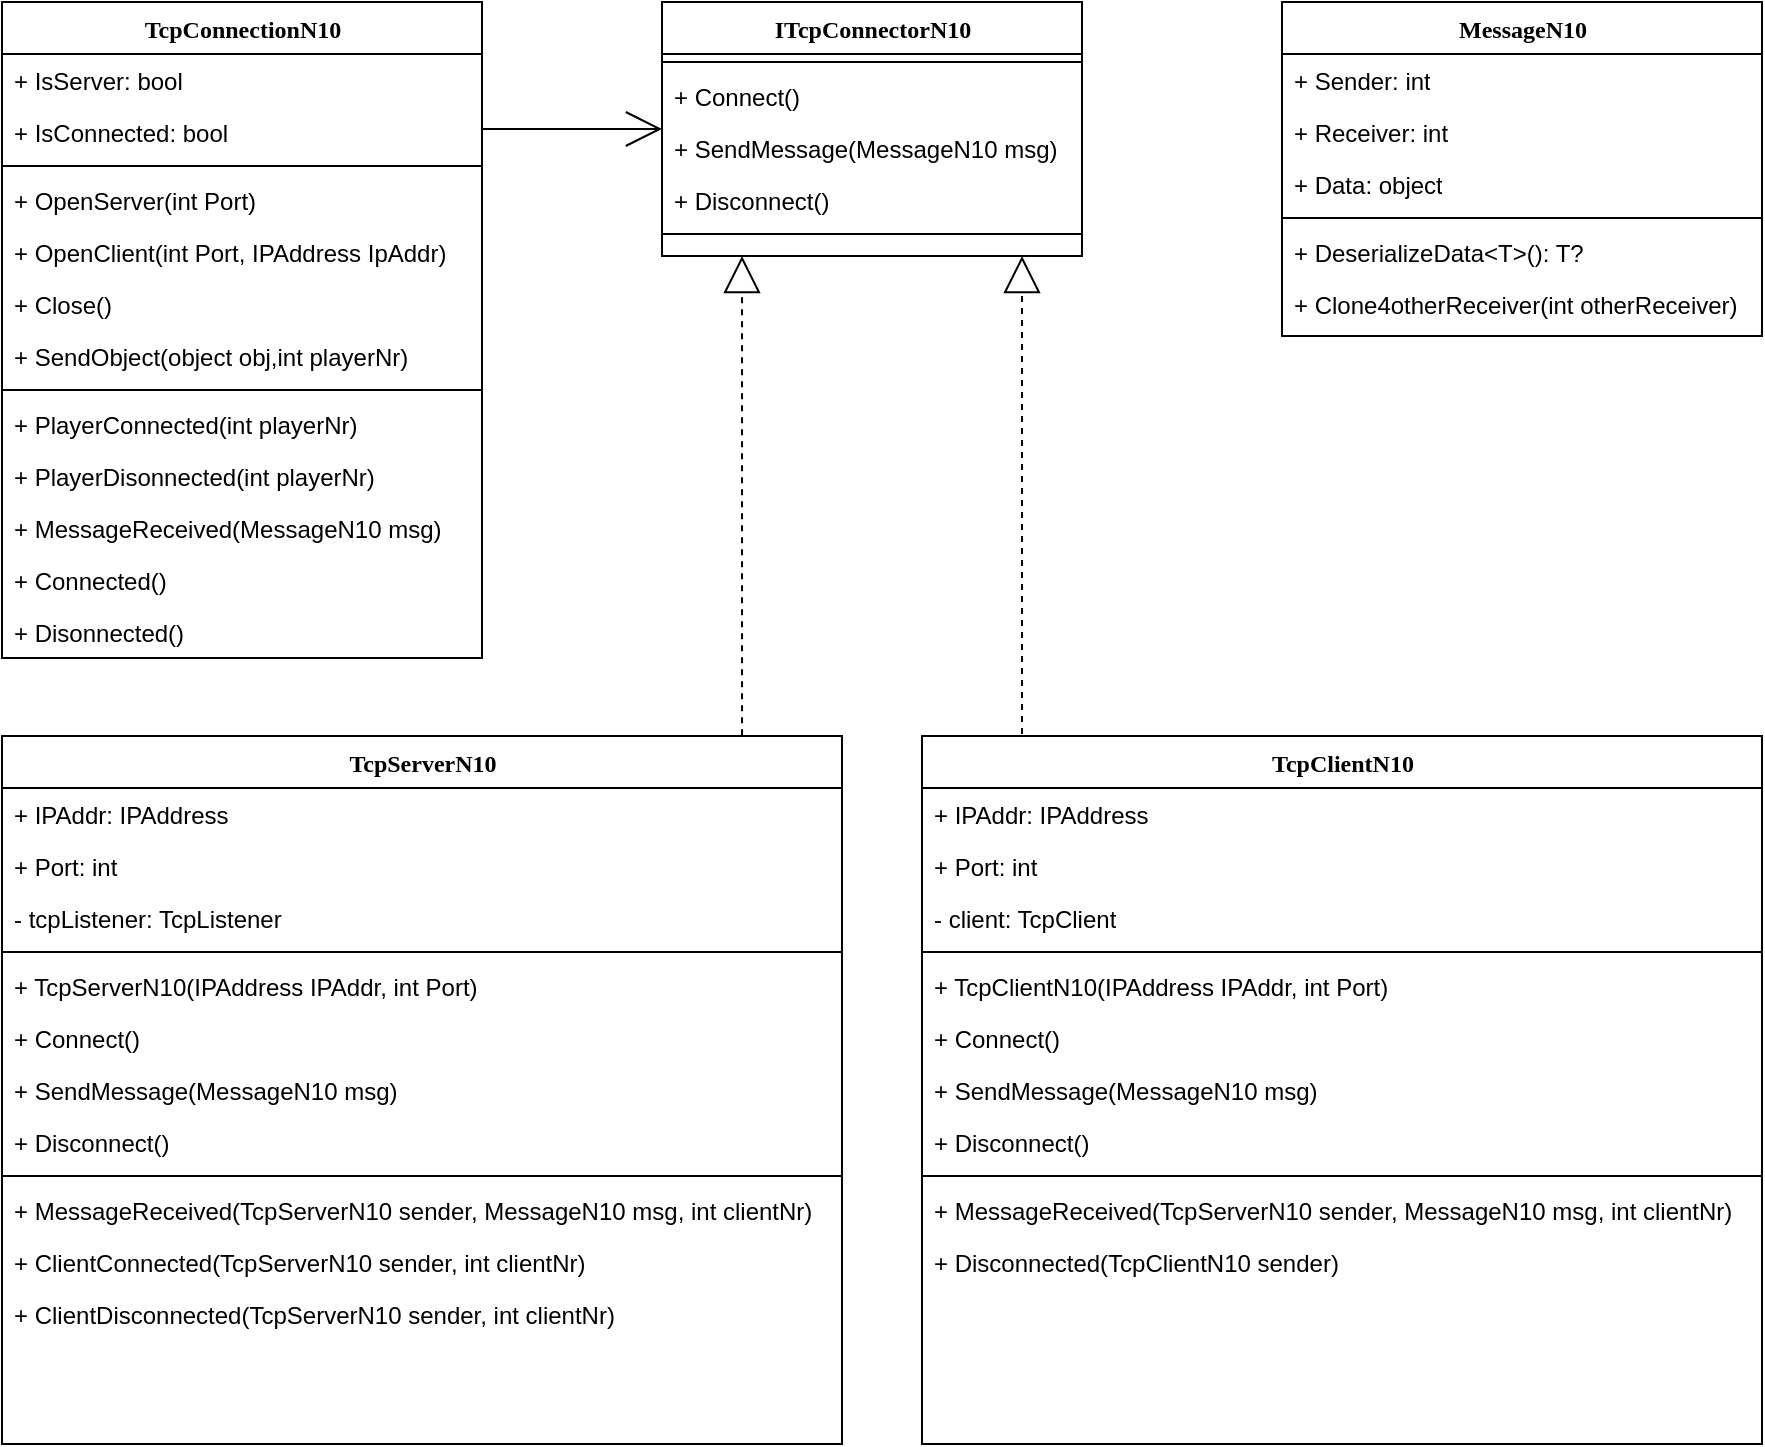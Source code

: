 <mxfile version="15.4.0" type="device"><diagram name="Page-1" id="9f46799a-70d6-7492-0946-bef42562c5a5"><mxGraphModel dx="1878" dy="746" grid="1" gridSize="10" guides="1" tooltips="1" connect="1" arrows="1" fold="1" page="1" pageScale="1" pageWidth="1100" pageHeight="850" background="none" math="0" shadow="0"><root><mxCell id="0"/><mxCell id="1" parent="0"/><mxCell id="78961159f06e98e8-17" value="TcpConnectionN10" style="swimlane;html=1;fontStyle=1;align=center;verticalAlign=top;childLayout=stackLayout;horizontal=1;startSize=26;horizontalStack=0;resizeParent=1;resizeLast=0;collapsible=1;marginBottom=0;swimlaneFillColor=#ffffff;rounded=0;shadow=0;comic=0;labelBackgroundColor=none;strokeWidth=1;fillColor=none;fontFamily=Verdana;fontSize=12" parent="1" vertex="1"><mxGeometry x="90" y="83" width="240" height="328" as="geometry"/></mxCell><mxCell id="78961159f06e98e8-21" value="+ IsServer: bool" style="text;html=1;strokeColor=none;fillColor=none;align=left;verticalAlign=top;spacingLeft=4;spacingRight=4;whiteSpace=wrap;overflow=hidden;rotatable=0;points=[[0,0.5],[1,0.5]];portConstraint=eastwest;" parent="78961159f06e98e8-17" vertex="1"><mxGeometry y="26" width="240" height="26" as="geometry"/></mxCell><mxCell id="78961159f06e98e8-23" value="+ IsConnected: bool" style="text;html=1;strokeColor=none;fillColor=none;align=left;verticalAlign=top;spacingLeft=4;spacingRight=4;whiteSpace=wrap;overflow=hidden;rotatable=0;points=[[0,0.5],[1,0.5]];portConstraint=eastwest;" parent="78961159f06e98e8-17" vertex="1"><mxGeometry y="52" width="240" height="26" as="geometry"/></mxCell><mxCell id="78961159f06e98e8-19" value="" style="line;html=1;strokeWidth=1;fillColor=none;align=left;verticalAlign=middle;spacingTop=-1;spacingLeft=3;spacingRight=3;rotatable=0;labelPosition=right;points=[];portConstraint=eastwest;" parent="78961159f06e98e8-17" vertex="1"><mxGeometry y="78" width="240" height="8" as="geometry"/></mxCell><mxCell id="78961159f06e98e8-20" value="+ OpenServer(int Port)" style="text;html=1;strokeColor=none;fillColor=none;align=left;verticalAlign=top;spacingLeft=4;spacingRight=4;whiteSpace=wrap;overflow=hidden;rotatable=0;points=[[0,0.5],[1,0.5]];portConstraint=eastwest;" parent="78961159f06e98e8-17" vertex="1"><mxGeometry y="86" width="240" height="26" as="geometry"/></mxCell><mxCell id="78961159f06e98e8-27" value="+ OpenClient(int Port, IPAddress IpAddr)" style="text;html=1;strokeColor=none;fillColor=none;align=left;verticalAlign=top;spacingLeft=4;spacingRight=4;whiteSpace=wrap;overflow=hidden;rotatable=0;points=[[0,0.5],[1,0.5]];portConstraint=eastwest;" parent="78961159f06e98e8-17" vertex="1"><mxGeometry y="112" width="240" height="26" as="geometry"/></mxCell><mxCell id="KiWU7-vlbnloucQOmZti-1" value="+ Close()" style="text;html=1;strokeColor=none;fillColor=none;align=left;verticalAlign=top;spacingLeft=4;spacingRight=4;whiteSpace=wrap;overflow=hidden;rotatable=0;points=[[0,0.5],[1,0.5]];portConstraint=eastwest;" vertex="1" parent="78961159f06e98e8-17"><mxGeometry y="138" width="240" height="26" as="geometry"/></mxCell><mxCell id="KiWU7-vlbnloucQOmZti-2" value="+ SendObject(object obj,int playerNr)" style="text;html=1;strokeColor=none;fillColor=none;align=left;verticalAlign=top;spacingLeft=4;spacingRight=4;whiteSpace=wrap;overflow=hidden;rotatable=0;points=[[0,0.5],[1,0.5]];portConstraint=eastwest;" vertex="1" parent="78961159f06e98e8-17"><mxGeometry y="164" width="240" height="26" as="geometry"/></mxCell><mxCell id="KiWU7-vlbnloucQOmZti-3" value="" style="line;html=1;strokeWidth=1;fillColor=none;align=left;verticalAlign=middle;spacingTop=-1;spacingLeft=3;spacingRight=3;rotatable=0;labelPosition=right;points=[];portConstraint=eastwest;" vertex="1" parent="78961159f06e98e8-17"><mxGeometry y="190" width="240" height="8" as="geometry"/></mxCell><mxCell id="KiWU7-vlbnloucQOmZti-4" value="+ PlayerConnected(int playerNr)" style="text;html=1;strokeColor=none;fillColor=none;align=left;verticalAlign=top;spacingLeft=4;spacingRight=4;whiteSpace=wrap;overflow=hidden;rotatable=0;points=[[0,0.5],[1,0.5]];portConstraint=eastwest;" vertex="1" parent="78961159f06e98e8-17"><mxGeometry y="198" width="240" height="26" as="geometry"/></mxCell><mxCell id="KiWU7-vlbnloucQOmZti-5" value="+ PlayerDisonnected(int playerNr)" style="text;html=1;strokeColor=none;fillColor=none;align=left;verticalAlign=top;spacingLeft=4;spacingRight=4;whiteSpace=wrap;overflow=hidden;rotatable=0;points=[[0,0.5],[1,0.5]];portConstraint=eastwest;" vertex="1" parent="78961159f06e98e8-17"><mxGeometry y="224" width="240" height="26" as="geometry"/></mxCell><mxCell id="KiWU7-vlbnloucQOmZti-6" value="+ MessageReceived(MessageN10 msg)" style="text;html=1;strokeColor=none;fillColor=none;align=left;verticalAlign=top;spacingLeft=4;spacingRight=4;whiteSpace=wrap;overflow=hidden;rotatable=0;points=[[0,0.5],[1,0.5]];portConstraint=eastwest;" vertex="1" parent="78961159f06e98e8-17"><mxGeometry y="250" width="240" height="26" as="geometry"/></mxCell><mxCell id="KiWU7-vlbnloucQOmZti-7" value="+ Connected()" style="text;html=1;strokeColor=none;fillColor=none;align=left;verticalAlign=top;spacingLeft=4;spacingRight=4;whiteSpace=wrap;overflow=hidden;rotatable=0;points=[[0,0.5],[1,0.5]];portConstraint=eastwest;" vertex="1" parent="78961159f06e98e8-17"><mxGeometry y="276" width="240" height="26" as="geometry"/></mxCell><mxCell id="KiWU7-vlbnloucQOmZti-8" value="+ Disonnected()" style="text;html=1;strokeColor=none;fillColor=none;align=left;verticalAlign=top;spacingLeft=4;spacingRight=4;whiteSpace=wrap;overflow=hidden;rotatable=0;points=[[0,0.5],[1,0.5]];portConstraint=eastwest;" vertex="1" parent="78961159f06e98e8-17"><mxGeometry y="302" width="240" height="26" as="geometry"/></mxCell><mxCell id="78961159f06e98e8-30" value="ITcpConnectorN10" style="swimlane;html=1;fontStyle=1;align=center;verticalAlign=top;childLayout=stackLayout;horizontal=1;startSize=26;horizontalStack=0;resizeParent=1;resizeLast=0;collapsible=1;marginBottom=0;swimlaneFillColor=#ffffff;rounded=0;shadow=0;comic=0;labelBackgroundColor=none;strokeWidth=1;fillColor=none;fontFamily=Verdana;fontSize=12" parent="1" vertex="1"><mxGeometry x="420" y="83" width="210" height="127" as="geometry"/></mxCell><mxCell id="78961159f06e98e8-38" value="" style="line;html=1;strokeWidth=1;fillColor=none;align=left;verticalAlign=middle;spacingTop=-1;spacingLeft=3;spacingRight=3;rotatable=0;labelPosition=right;points=[];portConstraint=eastwest;" parent="78961159f06e98e8-30" vertex="1"><mxGeometry y="26" width="210" height="8" as="geometry"/></mxCell><mxCell id="78961159f06e98e8-39" value="+ Connect()" style="text;html=1;strokeColor=none;fillColor=none;align=left;verticalAlign=top;spacingLeft=4;spacingRight=4;whiteSpace=wrap;overflow=hidden;rotatable=0;points=[[0,0.5],[1,0.5]];portConstraint=eastwest;" parent="78961159f06e98e8-30" vertex="1"><mxGeometry y="34" width="210" height="26" as="geometry"/></mxCell><mxCell id="78961159f06e98e8-40" value="+ SendMessage(MessageN10 msg)" style="text;html=1;strokeColor=none;fillColor=none;align=left;verticalAlign=top;spacingLeft=4;spacingRight=4;whiteSpace=wrap;overflow=hidden;rotatable=0;points=[[0,0.5],[1,0.5]];portConstraint=eastwest;" parent="78961159f06e98e8-30" vertex="1"><mxGeometry y="60" width="210" height="26" as="geometry"/></mxCell><mxCell id="78961159f06e98e8-42" value="+ Disconnect()" style="text;html=1;strokeColor=none;fillColor=none;align=left;verticalAlign=top;spacingLeft=4;spacingRight=4;whiteSpace=wrap;overflow=hidden;rotatable=0;points=[[0,0.5],[1,0.5]];portConstraint=eastwest;" parent="78961159f06e98e8-30" vertex="1"><mxGeometry y="86" width="210" height="26" as="geometry"/></mxCell><mxCell id="KiWU7-vlbnloucQOmZti-9" value="" style="line;html=1;strokeWidth=1;fillColor=none;align=left;verticalAlign=middle;spacingTop=-1;spacingLeft=3;spacingRight=3;rotatable=0;labelPosition=right;points=[];portConstraint=eastwest;" vertex="1" parent="78961159f06e98e8-30"><mxGeometry y="112" width="210" height="8" as="geometry"/></mxCell><mxCell id="78961159f06e98e8-43" value="MessageN10" style="swimlane;html=1;fontStyle=1;align=center;verticalAlign=top;childLayout=stackLayout;horizontal=1;startSize=26;horizontalStack=0;resizeParent=1;resizeLast=0;collapsible=1;marginBottom=0;swimlaneFillColor=#ffffff;rounded=0;shadow=0;comic=0;labelBackgroundColor=none;strokeWidth=1;fillColor=none;fontFamily=Verdana;fontSize=12" parent="1" vertex="1"><mxGeometry x="730" y="83" width="240" height="167" as="geometry"/></mxCell><mxCell id="78961159f06e98e8-44" value="+ Sender: int" style="text;html=1;strokeColor=none;fillColor=none;align=left;verticalAlign=top;spacingLeft=4;spacingRight=4;whiteSpace=wrap;overflow=hidden;rotatable=0;points=[[0,0.5],[1,0.5]];portConstraint=eastwest;" parent="78961159f06e98e8-43" vertex="1"><mxGeometry y="26" width="240" height="26" as="geometry"/></mxCell><mxCell id="78961159f06e98e8-45" value="+ Receiver: int" style="text;html=1;strokeColor=none;fillColor=none;align=left;verticalAlign=top;spacingLeft=4;spacingRight=4;whiteSpace=wrap;overflow=hidden;rotatable=0;points=[[0,0.5],[1,0.5]];portConstraint=eastwest;" parent="78961159f06e98e8-43" vertex="1"><mxGeometry y="52" width="240" height="26" as="geometry"/></mxCell><mxCell id="78961159f06e98e8-49" value="+ Data: object" style="text;html=1;strokeColor=none;fillColor=none;align=left;verticalAlign=top;spacingLeft=4;spacingRight=4;whiteSpace=wrap;overflow=hidden;rotatable=0;points=[[0,0.5],[1,0.5]];portConstraint=eastwest;" parent="78961159f06e98e8-43" vertex="1"><mxGeometry y="78" width="240" height="26" as="geometry"/></mxCell><mxCell id="78961159f06e98e8-51" value="" style="line;html=1;strokeWidth=1;fillColor=none;align=left;verticalAlign=middle;spacingTop=-1;spacingLeft=3;spacingRight=3;rotatable=0;labelPosition=right;points=[];portConstraint=eastwest;" parent="78961159f06e98e8-43" vertex="1"><mxGeometry y="104" width="240" height="8" as="geometry"/></mxCell><mxCell id="78961159f06e98e8-52" value="+ DeserializeData&amp;lt;T&amp;gt;(): T?" style="text;html=1;strokeColor=none;fillColor=none;align=left;verticalAlign=top;spacingLeft=4;spacingRight=4;whiteSpace=wrap;overflow=hidden;rotatable=0;points=[[0,0.5],[1,0.5]];portConstraint=eastwest;" parent="78961159f06e98e8-43" vertex="1"><mxGeometry y="112" width="240" height="26" as="geometry"/></mxCell><mxCell id="78961159f06e98e8-53" value="+ Clone4otherReceiver(int otherReceiver)" style="text;html=1;strokeColor=none;fillColor=none;align=left;verticalAlign=top;spacingLeft=4;spacingRight=4;whiteSpace=wrap;overflow=hidden;rotatable=0;points=[[0,0.5],[1,0.5]];portConstraint=eastwest;" parent="78961159f06e98e8-43" vertex="1"><mxGeometry y="138" width="240" height="26" as="geometry"/></mxCell><mxCell id="78961159f06e98e8-128" style="edgeStyle=orthogonalEdgeStyle;html=1;labelBackgroundColor=none;startFill=0;startSize=8;endArrow=block;endFill=0;endSize=16;fontFamily=Verdana;fontSize=12;dashed=1;exitX=0.881;exitY=-0.001;exitDx=0;exitDy=0;rounded=0;exitPerimeter=0;" parent="1" source="78961159f06e98e8-82" edge="1"><mxGeometry relative="1" as="geometry"><Array as="points"><mxPoint x="460" y="270"/><mxPoint x="460" y="270"/></Array><mxPoint x="460" y="210" as="targetPoint"/></mxGeometry></mxCell><mxCell id="78961159f06e98e8-82" value="TcpServerN10" style="swimlane;html=1;fontStyle=1;align=center;verticalAlign=top;childLayout=stackLayout;horizontal=1;startSize=26;horizontalStack=0;resizeParent=1;resizeLast=0;collapsible=1;marginBottom=0;swimlaneFillColor=#ffffff;rounded=0;shadow=0;comic=0;labelBackgroundColor=none;strokeWidth=1;fillColor=none;fontFamily=Verdana;fontSize=12" parent="1" vertex="1"><mxGeometry x="90" y="450" width="420" height="354" as="geometry"/></mxCell><mxCell id="78961159f06e98e8-83" value="+ IPAddr: IPAddress" style="text;html=1;strokeColor=none;fillColor=none;align=left;verticalAlign=top;spacingLeft=4;spacingRight=4;whiteSpace=wrap;overflow=hidden;rotatable=0;points=[[0,0.5],[1,0.5]];portConstraint=eastwest;" parent="78961159f06e98e8-82" vertex="1"><mxGeometry y="26" width="420" height="26" as="geometry"/></mxCell><mxCell id="78961159f06e98e8-84" value="+ Port: int" style="text;html=1;strokeColor=none;fillColor=none;align=left;verticalAlign=top;spacingLeft=4;spacingRight=4;whiteSpace=wrap;overflow=hidden;rotatable=0;points=[[0,0.5],[1,0.5]];portConstraint=eastwest;" parent="78961159f06e98e8-82" vertex="1"><mxGeometry y="52" width="420" height="26" as="geometry"/></mxCell><mxCell id="78961159f06e98e8-85" value="- tcpListener: TcpListener" style="text;html=1;strokeColor=none;fillColor=none;align=left;verticalAlign=top;spacingLeft=4;spacingRight=4;whiteSpace=wrap;overflow=hidden;rotatable=0;points=[[0,0.5],[1,0.5]];portConstraint=eastwest;" parent="78961159f06e98e8-82" vertex="1"><mxGeometry y="78" width="420" height="26" as="geometry"/></mxCell><mxCell id="78961159f06e98e8-90" value="" style="line;html=1;strokeWidth=1;fillColor=none;align=left;verticalAlign=middle;spacingTop=-1;spacingLeft=3;spacingRight=3;rotatable=0;labelPosition=right;points=[];portConstraint=eastwest;" parent="78961159f06e98e8-82" vertex="1"><mxGeometry y="104" width="420" height="8" as="geometry"/></mxCell><mxCell id="78961159f06e98e8-91" value="+ TcpServerN10(IPAddress IPAddr, int Port)" style="text;html=1;strokeColor=none;fillColor=none;align=left;verticalAlign=top;spacingLeft=4;spacingRight=4;whiteSpace=wrap;overflow=hidden;rotatable=0;points=[[0,0.5],[1,0.5]];portConstraint=eastwest;" parent="78961159f06e98e8-82" vertex="1"><mxGeometry y="112" width="420" height="26" as="geometry"/></mxCell><mxCell id="78961159f06e98e8-94" value="+ Connect()" style="text;html=1;strokeColor=none;fillColor=none;align=left;verticalAlign=top;spacingLeft=4;spacingRight=4;whiteSpace=wrap;overflow=hidden;rotatable=0;points=[[0,0.5],[1,0.5]];portConstraint=eastwest;" parent="78961159f06e98e8-82" vertex="1"><mxGeometry y="138" width="420" height="26" as="geometry"/></mxCell><mxCell id="KiWU7-vlbnloucQOmZti-13" value="+ SendMessage(MessageN10 msg)" style="text;html=1;strokeColor=none;fillColor=none;align=left;verticalAlign=top;spacingLeft=4;spacingRight=4;whiteSpace=wrap;overflow=hidden;rotatable=0;points=[[0,0.5],[1,0.5]];portConstraint=eastwest;" vertex="1" parent="78961159f06e98e8-82"><mxGeometry y="164" width="420" height="26" as="geometry"/></mxCell><mxCell id="KiWU7-vlbnloucQOmZti-14" value="+ Disconnect()" style="text;html=1;strokeColor=none;fillColor=none;align=left;verticalAlign=top;spacingLeft=4;spacingRight=4;whiteSpace=wrap;overflow=hidden;rotatable=0;points=[[0,0.5],[1,0.5]];portConstraint=eastwest;" vertex="1" parent="78961159f06e98e8-82"><mxGeometry y="190" width="420" height="26" as="geometry"/></mxCell><mxCell id="KiWU7-vlbnloucQOmZti-15" value="" style="line;html=1;strokeWidth=1;fillColor=none;align=left;verticalAlign=middle;spacingTop=-1;spacingLeft=3;spacingRight=3;rotatable=0;labelPosition=right;points=[];portConstraint=eastwest;" vertex="1" parent="78961159f06e98e8-82"><mxGeometry y="216" width="420" height="8" as="geometry"/></mxCell><mxCell id="KiWU7-vlbnloucQOmZti-16" value="+ MessageReceived(TcpServerN10 sender, MessageN10 msg, int clientNr)" style="text;html=1;strokeColor=none;fillColor=none;align=left;verticalAlign=top;spacingLeft=4;spacingRight=4;whiteSpace=wrap;overflow=hidden;rotatable=0;points=[[0,0.5],[1,0.5]];portConstraint=eastwest;" vertex="1" parent="78961159f06e98e8-82"><mxGeometry y="224" width="420" height="26" as="geometry"/></mxCell><mxCell id="KiWU7-vlbnloucQOmZti-19" value="+ ClientConnected(TcpServerN10 sender, int clientNr)" style="text;html=1;strokeColor=none;fillColor=none;align=left;verticalAlign=top;spacingLeft=4;spacingRight=4;whiteSpace=wrap;overflow=hidden;rotatable=0;points=[[0,0.5],[1,0.5]];portConstraint=eastwest;" vertex="1" parent="78961159f06e98e8-82"><mxGeometry y="250" width="420" height="26" as="geometry"/></mxCell><mxCell id="KiWU7-vlbnloucQOmZti-20" value="+ ClientDisconnected(TcpServerN10 sender, int clientNr)" style="text;html=1;strokeColor=none;fillColor=none;align=left;verticalAlign=top;spacingLeft=4;spacingRight=4;whiteSpace=wrap;overflow=hidden;rotatable=0;points=[[0,0.5],[1,0.5]];portConstraint=eastwest;" vertex="1" parent="78961159f06e98e8-82"><mxGeometry y="276" width="420" height="26" as="geometry"/></mxCell><mxCell id="78961159f06e98e8-121" style="edgeStyle=elbowEdgeStyle;html=1;labelBackgroundColor=none;startFill=0;startSize=8;endArrow=open;endFill=0;endSize=16;fontFamily=Verdana;fontSize=12;elbow=vertical;" parent="1" source="78961159f06e98e8-17" target="78961159f06e98e8-30" edge="1"><mxGeometry relative="1" as="geometry"><mxPoint x="250" y="259.882" as="sourcePoint"/></mxGeometry></mxCell><mxCell id="KiWU7-vlbnloucQOmZti-21" value="TcpClientN10" style="swimlane;html=1;fontStyle=1;align=center;verticalAlign=top;childLayout=stackLayout;horizontal=1;startSize=26;horizontalStack=0;resizeParent=1;resizeLast=0;collapsible=1;marginBottom=0;swimlaneFillColor=#ffffff;rounded=0;shadow=0;comic=0;labelBackgroundColor=none;strokeWidth=1;fillColor=none;fontFamily=Verdana;fontSize=12" vertex="1" parent="1"><mxGeometry x="550" y="450" width="420" height="354" as="geometry"/></mxCell><mxCell id="KiWU7-vlbnloucQOmZti-22" value="+ IPAddr: IPAddress" style="text;html=1;strokeColor=none;fillColor=none;align=left;verticalAlign=top;spacingLeft=4;spacingRight=4;whiteSpace=wrap;overflow=hidden;rotatable=0;points=[[0,0.5],[1,0.5]];portConstraint=eastwest;" vertex="1" parent="KiWU7-vlbnloucQOmZti-21"><mxGeometry y="26" width="420" height="26" as="geometry"/></mxCell><mxCell id="KiWU7-vlbnloucQOmZti-23" value="+ Port: int" style="text;html=1;strokeColor=none;fillColor=none;align=left;verticalAlign=top;spacingLeft=4;spacingRight=4;whiteSpace=wrap;overflow=hidden;rotatable=0;points=[[0,0.5],[1,0.5]];portConstraint=eastwest;" vertex="1" parent="KiWU7-vlbnloucQOmZti-21"><mxGeometry y="52" width="420" height="26" as="geometry"/></mxCell><mxCell id="KiWU7-vlbnloucQOmZti-24" value="- client: TcpClient" style="text;html=1;strokeColor=none;fillColor=none;align=left;verticalAlign=top;spacingLeft=4;spacingRight=4;whiteSpace=wrap;overflow=hidden;rotatable=0;points=[[0,0.5],[1,0.5]];portConstraint=eastwest;" vertex="1" parent="KiWU7-vlbnloucQOmZti-21"><mxGeometry y="78" width="420" height="26" as="geometry"/></mxCell><mxCell id="KiWU7-vlbnloucQOmZti-25" value="" style="line;html=1;strokeWidth=1;fillColor=none;align=left;verticalAlign=middle;spacingTop=-1;spacingLeft=3;spacingRight=3;rotatable=0;labelPosition=right;points=[];portConstraint=eastwest;" vertex="1" parent="KiWU7-vlbnloucQOmZti-21"><mxGeometry y="104" width="420" height="8" as="geometry"/></mxCell><mxCell id="KiWU7-vlbnloucQOmZti-26" value="+ TcpClientN10(IPAddress IPAddr, int Port)" style="text;html=1;strokeColor=none;fillColor=none;align=left;verticalAlign=top;spacingLeft=4;spacingRight=4;whiteSpace=wrap;overflow=hidden;rotatable=0;points=[[0,0.5],[1,0.5]];portConstraint=eastwest;" vertex="1" parent="KiWU7-vlbnloucQOmZti-21"><mxGeometry y="112" width="420" height="26" as="geometry"/></mxCell><mxCell id="KiWU7-vlbnloucQOmZti-27" value="+ Connect()" style="text;html=1;strokeColor=none;fillColor=none;align=left;verticalAlign=top;spacingLeft=4;spacingRight=4;whiteSpace=wrap;overflow=hidden;rotatable=0;points=[[0,0.5],[1,0.5]];portConstraint=eastwest;" vertex="1" parent="KiWU7-vlbnloucQOmZti-21"><mxGeometry y="138" width="420" height="26" as="geometry"/></mxCell><mxCell id="KiWU7-vlbnloucQOmZti-28" value="+ SendMessage(MessageN10 msg)" style="text;html=1;strokeColor=none;fillColor=none;align=left;verticalAlign=top;spacingLeft=4;spacingRight=4;whiteSpace=wrap;overflow=hidden;rotatable=0;points=[[0,0.5],[1,0.5]];portConstraint=eastwest;" vertex="1" parent="KiWU7-vlbnloucQOmZti-21"><mxGeometry y="164" width="420" height="26" as="geometry"/></mxCell><mxCell id="KiWU7-vlbnloucQOmZti-29" value="+ Disconnect()" style="text;html=1;strokeColor=none;fillColor=none;align=left;verticalAlign=top;spacingLeft=4;spacingRight=4;whiteSpace=wrap;overflow=hidden;rotatable=0;points=[[0,0.5],[1,0.5]];portConstraint=eastwest;" vertex="1" parent="KiWU7-vlbnloucQOmZti-21"><mxGeometry y="190" width="420" height="26" as="geometry"/></mxCell><mxCell id="KiWU7-vlbnloucQOmZti-30" value="" style="line;html=1;strokeWidth=1;fillColor=none;align=left;verticalAlign=middle;spacingTop=-1;spacingLeft=3;spacingRight=3;rotatable=0;labelPosition=right;points=[];portConstraint=eastwest;" vertex="1" parent="KiWU7-vlbnloucQOmZti-21"><mxGeometry y="216" width="420" height="8" as="geometry"/></mxCell><mxCell id="KiWU7-vlbnloucQOmZti-31" value="+ MessageReceived(TcpServerN10 sender, MessageN10 msg, int clientNr)" style="text;html=1;strokeColor=none;fillColor=none;align=left;verticalAlign=top;spacingLeft=4;spacingRight=4;whiteSpace=wrap;overflow=hidden;rotatable=0;points=[[0,0.5],[1,0.5]];portConstraint=eastwest;" vertex="1" parent="KiWU7-vlbnloucQOmZti-21"><mxGeometry y="224" width="420" height="26" as="geometry"/></mxCell><mxCell id="KiWU7-vlbnloucQOmZti-32" value="+ Disconnected(TcpClientN10 sender)" style="text;html=1;strokeColor=none;fillColor=none;align=left;verticalAlign=top;spacingLeft=4;spacingRight=4;whiteSpace=wrap;overflow=hidden;rotatable=0;points=[[0,0.5],[1,0.5]];portConstraint=eastwest;" vertex="1" parent="KiWU7-vlbnloucQOmZti-21"><mxGeometry y="250" width="420" height="26" as="geometry"/></mxCell><mxCell id="KiWU7-vlbnloucQOmZti-34" style="edgeStyle=orthogonalEdgeStyle;html=1;labelBackgroundColor=none;startFill=0;startSize=8;endArrow=block;endFill=0;endSize=16;fontFamily=Verdana;fontSize=12;dashed=1;rounded=0;" edge="1" parent="1"><mxGeometry relative="1" as="geometry"><Array as="points"><mxPoint x="600" y="449"/></Array><mxPoint x="600" y="449" as="sourcePoint"/><mxPoint x="600" y="210" as="targetPoint"/></mxGeometry></mxCell></root></mxGraphModel></diagram></mxfile>